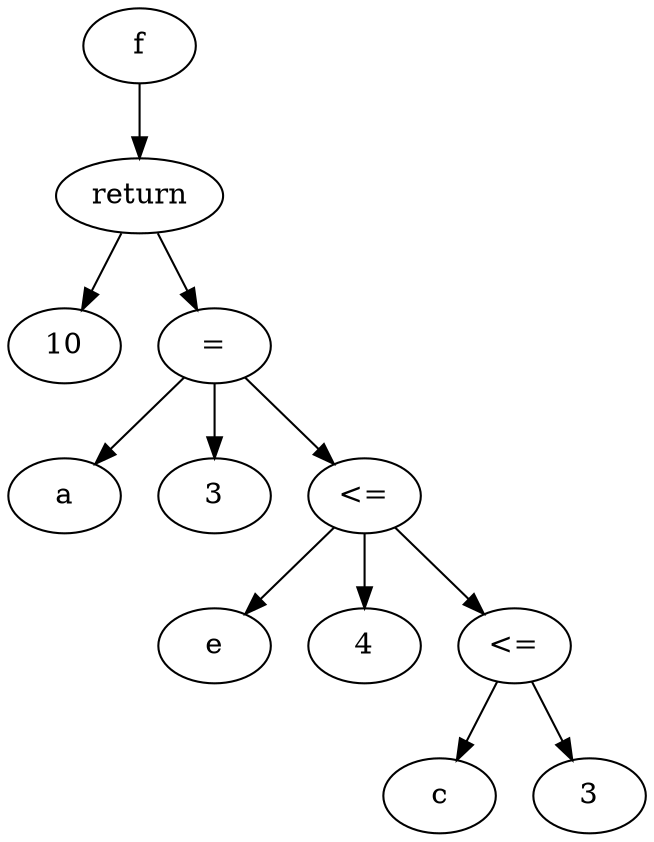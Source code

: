 # Executado assim: output2dot.sh 
# https://graphviz.org/doc/info/lang.html
digraph {
  x55774e595360 -> x55774e595f20
  x55774e595f20 -> x55774e595ec0
  x55774e595f20 -> x55774e595c80
  x55774e595c80 -> x55774e595ce0
  x55774e595c80 -> x55774e595c20
  x55774e595c80 -> x55774e595910
  x55774e595910 -> x55774e595970
  x55774e595910 -> x55774e5959d0
  x55774e595910 -> x55774e595580
  x55774e595580 -> x55774e5955e0
  x55774e595580 -> x55774e5956a0
  
  
  x55774e595360 [label="f"];
  x55774e595f20 [label="return"];
  x55774e595ec0 [label="10"];
  x55774e595c80 [label="="];
  x55774e595ce0 [label="a"];
  x55774e595c20 [label="3"];
  x55774e595910 [label="<="];
  x55774e595970 [label="e"];
  x55774e5959d0 [label="4"];
  x55774e595580 [label="<="];
  x55774e5955e0 [label="c"];
  x55774e5956a0 [label="3"];
}

